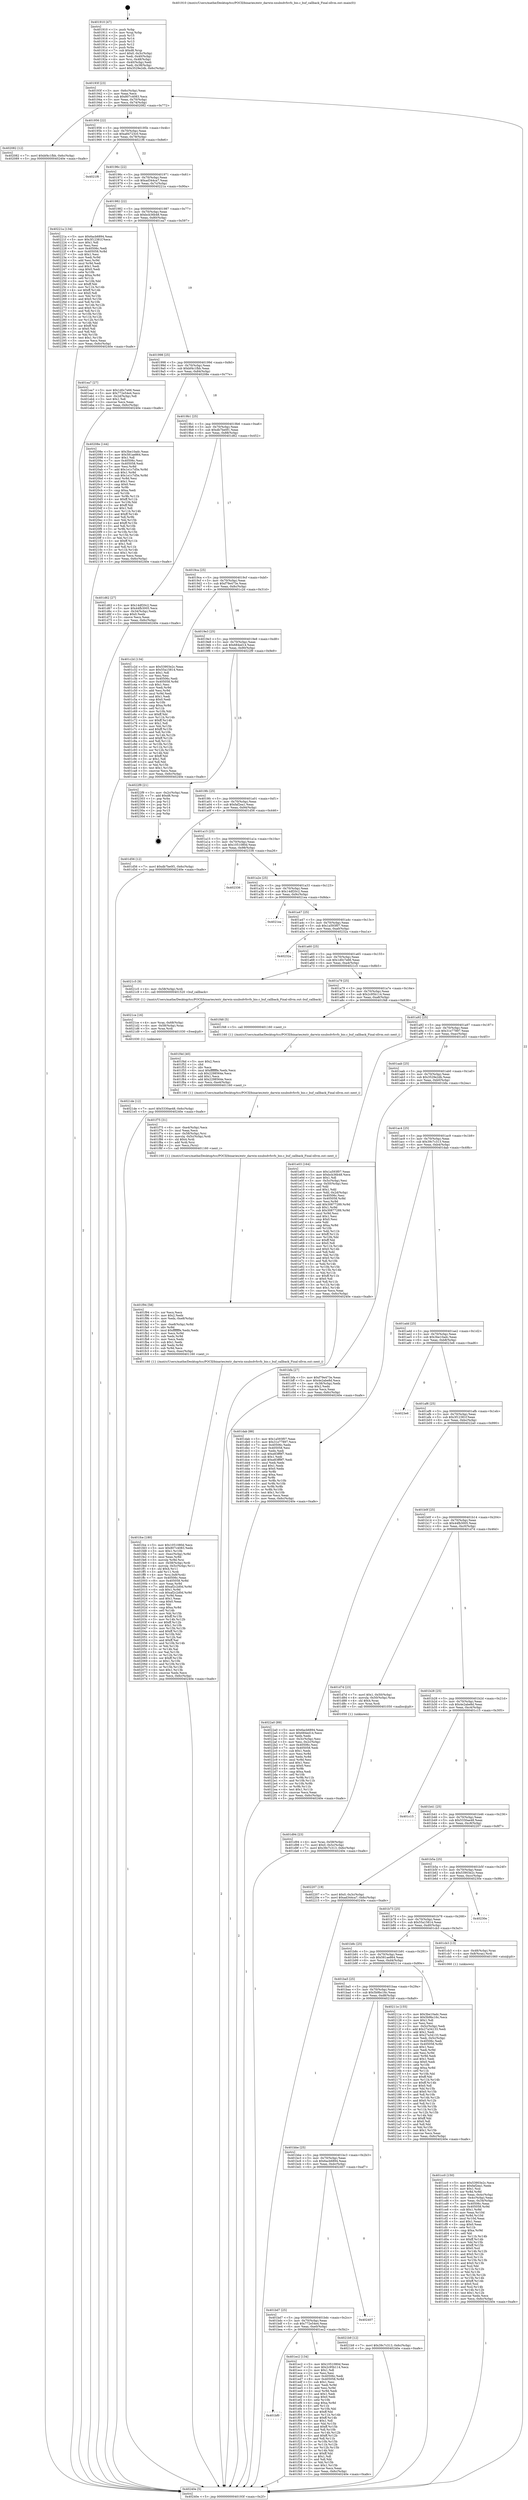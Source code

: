 digraph "0x401910" {
  label = "0x401910 (/mnt/c/Users/mathe/Desktop/tcc/POCII/binaries/extr_darwin-xnubsdvfsvfs_bio.c_buf_callback_Final-ollvm.out::main(0))"
  labelloc = "t"
  node[shape=record]

  Entry [label="",width=0.3,height=0.3,shape=circle,fillcolor=black,style=filled]
  "0x40193f" [label="{
     0x40193f [23]\l
     | [instrs]\l
     &nbsp;&nbsp;0x40193f \<+3\>: mov -0x6c(%rbp),%eax\l
     &nbsp;&nbsp;0x401942 \<+2\>: mov %eax,%ecx\l
     &nbsp;&nbsp;0x401944 \<+6\>: sub $0x807c4083,%ecx\l
     &nbsp;&nbsp;0x40194a \<+3\>: mov %eax,-0x70(%rbp)\l
     &nbsp;&nbsp;0x40194d \<+3\>: mov %ecx,-0x74(%rbp)\l
     &nbsp;&nbsp;0x401950 \<+6\>: je 0000000000402082 \<main+0x772\>\l
  }"]
  "0x402082" [label="{
     0x402082 [12]\l
     | [instrs]\l
     &nbsp;&nbsp;0x402082 \<+7\>: movl $0xbf4c1fbb,-0x6c(%rbp)\l
     &nbsp;&nbsp;0x402089 \<+5\>: jmp 000000000040240e \<main+0xafe\>\l
  }"]
  "0x401956" [label="{
     0x401956 [22]\l
     | [instrs]\l
     &nbsp;&nbsp;0x401956 \<+5\>: jmp 000000000040195b \<main+0x4b\>\l
     &nbsp;&nbsp;0x40195b \<+3\>: mov -0x70(%rbp),%eax\l
     &nbsp;&nbsp;0x40195e \<+5\>: sub $0xa84723c0,%eax\l
     &nbsp;&nbsp;0x401963 \<+3\>: mov %eax,-0x78(%rbp)\l
     &nbsp;&nbsp;0x401966 \<+6\>: je 00000000004021f6 \<main+0x8e6\>\l
  }"]
  Exit [label="",width=0.3,height=0.3,shape=circle,fillcolor=black,style=filled,peripheries=2]
  "0x4021f6" [label="{
     0x4021f6\l
  }", style=dashed]
  "0x40196c" [label="{
     0x40196c [22]\l
     | [instrs]\l
     &nbsp;&nbsp;0x40196c \<+5\>: jmp 0000000000401971 \<main+0x61\>\l
     &nbsp;&nbsp;0x401971 \<+3\>: mov -0x70(%rbp),%eax\l
     &nbsp;&nbsp;0x401974 \<+5\>: sub $0xad344ca7,%eax\l
     &nbsp;&nbsp;0x401979 \<+3\>: mov %eax,-0x7c(%rbp)\l
     &nbsp;&nbsp;0x40197c \<+6\>: je 000000000040221a \<main+0x90a\>\l
  }"]
  "0x4021de" [label="{
     0x4021de [12]\l
     | [instrs]\l
     &nbsp;&nbsp;0x4021de \<+7\>: movl $0x5330ae48,-0x6c(%rbp)\l
     &nbsp;&nbsp;0x4021e5 \<+5\>: jmp 000000000040240e \<main+0xafe\>\l
  }"]
  "0x40221a" [label="{
     0x40221a [134]\l
     | [instrs]\l
     &nbsp;&nbsp;0x40221a \<+5\>: mov $0x6acb6894,%eax\l
     &nbsp;&nbsp;0x40221f \<+5\>: mov $0x3f12381f,%ecx\l
     &nbsp;&nbsp;0x402224 \<+2\>: mov $0x1,%dl\l
     &nbsp;&nbsp;0x402226 \<+2\>: xor %esi,%esi\l
     &nbsp;&nbsp;0x402228 \<+7\>: mov 0x40506c,%edi\l
     &nbsp;&nbsp;0x40222f \<+8\>: mov 0x405058,%r8d\l
     &nbsp;&nbsp;0x402237 \<+3\>: sub $0x1,%esi\l
     &nbsp;&nbsp;0x40223a \<+3\>: mov %edi,%r9d\l
     &nbsp;&nbsp;0x40223d \<+3\>: add %esi,%r9d\l
     &nbsp;&nbsp;0x402240 \<+4\>: imul %r9d,%edi\l
     &nbsp;&nbsp;0x402244 \<+3\>: and $0x1,%edi\l
     &nbsp;&nbsp;0x402247 \<+3\>: cmp $0x0,%edi\l
     &nbsp;&nbsp;0x40224a \<+4\>: sete %r10b\l
     &nbsp;&nbsp;0x40224e \<+4\>: cmp $0xa,%r8d\l
     &nbsp;&nbsp;0x402252 \<+4\>: setl %r11b\l
     &nbsp;&nbsp;0x402256 \<+3\>: mov %r10b,%bl\l
     &nbsp;&nbsp;0x402259 \<+3\>: xor $0xff,%bl\l
     &nbsp;&nbsp;0x40225c \<+3\>: mov %r11b,%r14b\l
     &nbsp;&nbsp;0x40225f \<+4\>: xor $0xff,%r14b\l
     &nbsp;&nbsp;0x402263 \<+3\>: xor $0x0,%dl\l
     &nbsp;&nbsp;0x402266 \<+3\>: mov %bl,%r15b\l
     &nbsp;&nbsp;0x402269 \<+4\>: and $0x0,%r15b\l
     &nbsp;&nbsp;0x40226d \<+3\>: and %dl,%r10b\l
     &nbsp;&nbsp;0x402270 \<+3\>: mov %r14b,%r12b\l
     &nbsp;&nbsp;0x402273 \<+4\>: and $0x0,%r12b\l
     &nbsp;&nbsp;0x402277 \<+3\>: and %dl,%r11b\l
     &nbsp;&nbsp;0x40227a \<+3\>: or %r10b,%r15b\l
     &nbsp;&nbsp;0x40227d \<+3\>: or %r11b,%r12b\l
     &nbsp;&nbsp;0x402280 \<+3\>: xor %r12b,%r15b\l
     &nbsp;&nbsp;0x402283 \<+3\>: or %r14b,%bl\l
     &nbsp;&nbsp;0x402286 \<+3\>: xor $0xff,%bl\l
     &nbsp;&nbsp;0x402289 \<+3\>: or $0x0,%dl\l
     &nbsp;&nbsp;0x40228c \<+2\>: and %dl,%bl\l
     &nbsp;&nbsp;0x40228e \<+3\>: or %bl,%r15b\l
     &nbsp;&nbsp;0x402291 \<+4\>: test $0x1,%r15b\l
     &nbsp;&nbsp;0x402295 \<+3\>: cmovne %ecx,%eax\l
     &nbsp;&nbsp;0x402298 \<+3\>: mov %eax,-0x6c(%rbp)\l
     &nbsp;&nbsp;0x40229b \<+5\>: jmp 000000000040240e \<main+0xafe\>\l
  }"]
  "0x401982" [label="{
     0x401982 [22]\l
     | [instrs]\l
     &nbsp;&nbsp;0x401982 \<+5\>: jmp 0000000000401987 \<main+0x77\>\l
     &nbsp;&nbsp;0x401987 \<+3\>: mov -0x70(%rbp),%eax\l
     &nbsp;&nbsp;0x40198a \<+5\>: sub $0xbcb36b48,%eax\l
     &nbsp;&nbsp;0x40198f \<+3\>: mov %eax,-0x80(%rbp)\l
     &nbsp;&nbsp;0x401992 \<+6\>: je 0000000000401ea7 \<main+0x597\>\l
  }"]
  "0x4021ce" [label="{
     0x4021ce [16]\l
     | [instrs]\l
     &nbsp;&nbsp;0x4021ce \<+4\>: mov %rax,-0x68(%rbp)\l
     &nbsp;&nbsp;0x4021d2 \<+4\>: mov -0x58(%rbp),%rax\l
     &nbsp;&nbsp;0x4021d6 \<+3\>: mov %rax,%rdi\l
     &nbsp;&nbsp;0x4021d9 \<+5\>: call 0000000000401030 \<free@plt\>\l
     | [calls]\l
     &nbsp;&nbsp;0x401030 \{1\} (unknown)\l
  }"]
  "0x401ea7" [label="{
     0x401ea7 [27]\l
     | [instrs]\l
     &nbsp;&nbsp;0x401ea7 \<+5\>: mov $0x1d0c7e66,%eax\l
     &nbsp;&nbsp;0x401eac \<+5\>: mov $0x772e54e4,%ecx\l
     &nbsp;&nbsp;0x401eb1 \<+3\>: mov -0x2d(%rbp),%dl\l
     &nbsp;&nbsp;0x401eb4 \<+3\>: test $0x1,%dl\l
     &nbsp;&nbsp;0x401eb7 \<+3\>: cmovne %ecx,%eax\l
     &nbsp;&nbsp;0x401eba \<+3\>: mov %eax,-0x6c(%rbp)\l
     &nbsp;&nbsp;0x401ebd \<+5\>: jmp 000000000040240e \<main+0xafe\>\l
  }"]
  "0x401998" [label="{
     0x401998 [25]\l
     | [instrs]\l
     &nbsp;&nbsp;0x401998 \<+5\>: jmp 000000000040199d \<main+0x8d\>\l
     &nbsp;&nbsp;0x40199d \<+3\>: mov -0x70(%rbp),%eax\l
     &nbsp;&nbsp;0x4019a0 \<+5\>: sub $0xbf4c1fbb,%eax\l
     &nbsp;&nbsp;0x4019a5 \<+6\>: mov %eax,-0x84(%rbp)\l
     &nbsp;&nbsp;0x4019ab \<+6\>: je 000000000040208e \<main+0x77e\>\l
  }"]
  "0x401fce" [label="{
     0x401fce [180]\l
     | [instrs]\l
     &nbsp;&nbsp;0x401fce \<+5\>: mov $0x1051080d,%ecx\l
     &nbsp;&nbsp;0x401fd3 \<+5\>: mov $0x807c4083,%edx\l
     &nbsp;&nbsp;0x401fd8 \<+3\>: mov $0x1,%r10b\l
     &nbsp;&nbsp;0x401fdb \<+7\>: mov -0xec(%rbp),%r8d\l
     &nbsp;&nbsp;0x401fe2 \<+4\>: imul %eax,%r8d\l
     &nbsp;&nbsp;0x401fe6 \<+3\>: movslq %r8d,%rsi\l
     &nbsp;&nbsp;0x401fe9 \<+4\>: mov -0x58(%rbp),%rdi\l
     &nbsp;&nbsp;0x401fed \<+4\>: movslq -0x5c(%rbp),%r11\l
     &nbsp;&nbsp;0x401ff1 \<+4\>: shl $0x4,%r11\l
     &nbsp;&nbsp;0x401ff5 \<+3\>: add %r11,%rdi\l
     &nbsp;&nbsp;0x401ff8 \<+4\>: mov %rsi,0x8(%rdi)\l
     &nbsp;&nbsp;0x401ffc \<+7\>: mov 0x40506c,%eax\l
     &nbsp;&nbsp;0x402003 \<+8\>: mov 0x405058,%r8d\l
     &nbsp;&nbsp;0x40200b \<+3\>: mov %eax,%r9d\l
     &nbsp;&nbsp;0x40200e \<+7\>: add $0xaf2c2d0d,%r9d\l
     &nbsp;&nbsp;0x402015 \<+4\>: sub $0x1,%r9d\l
     &nbsp;&nbsp;0x402019 \<+7\>: sub $0xaf2c2d0d,%r9d\l
     &nbsp;&nbsp;0x402020 \<+4\>: imul %r9d,%eax\l
     &nbsp;&nbsp;0x402024 \<+3\>: and $0x1,%eax\l
     &nbsp;&nbsp;0x402027 \<+3\>: cmp $0x0,%eax\l
     &nbsp;&nbsp;0x40202a \<+3\>: sete %bl\l
     &nbsp;&nbsp;0x40202d \<+4\>: cmp $0xa,%r8d\l
     &nbsp;&nbsp;0x402031 \<+4\>: setl %r14b\l
     &nbsp;&nbsp;0x402035 \<+3\>: mov %bl,%r15b\l
     &nbsp;&nbsp;0x402038 \<+4\>: xor $0xff,%r15b\l
     &nbsp;&nbsp;0x40203c \<+3\>: mov %r14b,%r12b\l
     &nbsp;&nbsp;0x40203f \<+4\>: xor $0xff,%r12b\l
     &nbsp;&nbsp;0x402043 \<+4\>: xor $0x1,%r10b\l
     &nbsp;&nbsp;0x402047 \<+3\>: mov %r15b,%r13b\l
     &nbsp;&nbsp;0x40204a \<+4\>: and $0xff,%r13b\l
     &nbsp;&nbsp;0x40204e \<+3\>: and %r10b,%bl\l
     &nbsp;&nbsp;0x402051 \<+3\>: mov %r12b,%al\l
     &nbsp;&nbsp;0x402054 \<+2\>: and $0xff,%al\l
     &nbsp;&nbsp;0x402056 \<+3\>: and %r10b,%r14b\l
     &nbsp;&nbsp;0x402059 \<+3\>: or %bl,%r13b\l
     &nbsp;&nbsp;0x40205c \<+3\>: or %r14b,%al\l
     &nbsp;&nbsp;0x40205f \<+3\>: xor %al,%r13b\l
     &nbsp;&nbsp;0x402062 \<+3\>: or %r12b,%r15b\l
     &nbsp;&nbsp;0x402065 \<+4\>: xor $0xff,%r15b\l
     &nbsp;&nbsp;0x402069 \<+4\>: or $0x1,%r10b\l
     &nbsp;&nbsp;0x40206d \<+3\>: and %r10b,%r15b\l
     &nbsp;&nbsp;0x402070 \<+3\>: or %r15b,%r13b\l
     &nbsp;&nbsp;0x402073 \<+4\>: test $0x1,%r13b\l
     &nbsp;&nbsp;0x402077 \<+3\>: cmovne %edx,%ecx\l
     &nbsp;&nbsp;0x40207a \<+3\>: mov %ecx,-0x6c(%rbp)\l
     &nbsp;&nbsp;0x40207d \<+5\>: jmp 000000000040240e \<main+0xafe\>\l
  }"]
  "0x40208e" [label="{
     0x40208e [144]\l
     | [instrs]\l
     &nbsp;&nbsp;0x40208e \<+5\>: mov $0x3be10adc,%eax\l
     &nbsp;&nbsp;0x402093 \<+5\>: mov $0x581ae864,%ecx\l
     &nbsp;&nbsp;0x402098 \<+2\>: mov $0x1,%dl\l
     &nbsp;&nbsp;0x40209a \<+7\>: mov 0x40506c,%esi\l
     &nbsp;&nbsp;0x4020a1 \<+7\>: mov 0x405058,%edi\l
     &nbsp;&nbsp;0x4020a8 \<+3\>: mov %esi,%r8d\l
     &nbsp;&nbsp;0x4020ab \<+7\>: add $0x1e1c7d5e,%r8d\l
     &nbsp;&nbsp;0x4020b2 \<+4\>: sub $0x1,%r8d\l
     &nbsp;&nbsp;0x4020b6 \<+7\>: sub $0x1e1c7d5e,%r8d\l
     &nbsp;&nbsp;0x4020bd \<+4\>: imul %r8d,%esi\l
     &nbsp;&nbsp;0x4020c1 \<+3\>: and $0x1,%esi\l
     &nbsp;&nbsp;0x4020c4 \<+3\>: cmp $0x0,%esi\l
     &nbsp;&nbsp;0x4020c7 \<+4\>: sete %r9b\l
     &nbsp;&nbsp;0x4020cb \<+3\>: cmp $0xa,%edi\l
     &nbsp;&nbsp;0x4020ce \<+4\>: setl %r10b\l
     &nbsp;&nbsp;0x4020d2 \<+3\>: mov %r9b,%r11b\l
     &nbsp;&nbsp;0x4020d5 \<+4\>: xor $0xff,%r11b\l
     &nbsp;&nbsp;0x4020d9 \<+3\>: mov %r10b,%bl\l
     &nbsp;&nbsp;0x4020dc \<+3\>: xor $0xff,%bl\l
     &nbsp;&nbsp;0x4020df \<+3\>: xor $0x1,%dl\l
     &nbsp;&nbsp;0x4020e2 \<+3\>: mov %r11b,%r14b\l
     &nbsp;&nbsp;0x4020e5 \<+4\>: and $0xff,%r14b\l
     &nbsp;&nbsp;0x4020e9 \<+3\>: and %dl,%r9b\l
     &nbsp;&nbsp;0x4020ec \<+3\>: mov %bl,%r15b\l
     &nbsp;&nbsp;0x4020ef \<+4\>: and $0xff,%r15b\l
     &nbsp;&nbsp;0x4020f3 \<+3\>: and %dl,%r10b\l
     &nbsp;&nbsp;0x4020f6 \<+3\>: or %r9b,%r14b\l
     &nbsp;&nbsp;0x4020f9 \<+3\>: or %r10b,%r15b\l
     &nbsp;&nbsp;0x4020fc \<+3\>: xor %r15b,%r14b\l
     &nbsp;&nbsp;0x4020ff \<+3\>: or %bl,%r11b\l
     &nbsp;&nbsp;0x402102 \<+4\>: xor $0xff,%r11b\l
     &nbsp;&nbsp;0x402106 \<+3\>: or $0x1,%dl\l
     &nbsp;&nbsp;0x402109 \<+3\>: and %dl,%r11b\l
     &nbsp;&nbsp;0x40210c \<+3\>: or %r11b,%r14b\l
     &nbsp;&nbsp;0x40210f \<+4\>: test $0x1,%r14b\l
     &nbsp;&nbsp;0x402113 \<+3\>: cmovne %ecx,%eax\l
     &nbsp;&nbsp;0x402116 \<+3\>: mov %eax,-0x6c(%rbp)\l
     &nbsp;&nbsp;0x402119 \<+5\>: jmp 000000000040240e \<main+0xafe\>\l
  }"]
  "0x4019b1" [label="{
     0x4019b1 [25]\l
     | [instrs]\l
     &nbsp;&nbsp;0x4019b1 \<+5\>: jmp 00000000004019b6 \<main+0xa6\>\l
     &nbsp;&nbsp;0x4019b6 \<+3\>: mov -0x70(%rbp),%eax\l
     &nbsp;&nbsp;0x4019b9 \<+5\>: sub $0xdb7be0f1,%eax\l
     &nbsp;&nbsp;0x4019be \<+6\>: mov %eax,-0x88(%rbp)\l
     &nbsp;&nbsp;0x4019c4 \<+6\>: je 0000000000401d62 \<main+0x452\>\l
  }"]
  "0x401f94" [label="{
     0x401f94 [58]\l
     | [instrs]\l
     &nbsp;&nbsp;0x401f94 \<+2\>: xor %ecx,%ecx\l
     &nbsp;&nbsp;0x401f96 \<+5\>: mov $0x2,%edx\l
     &nbsp;&nbsp;0x401f9b \<+6\>: mov %edx,-0xe8(%rbp)\l
     &nbsp;&nbsp;0x401fa1 \<+1\>: cltd\l
     &nbsp;&nbsp;0x401fa2 \<+7\>: mov -0xe8(%rbp),%r8d\l
     &nbsp;&nbsp;0x401fa9 \<+3\>: idiv %r8d\l
     &nbsp;&nbsp;0x401fac \<+6\>: imul $0xfffffffe,%edx,%edx\l
     &nbsp;&nbsp;0x401fb2 \<+3\>: mov %ecx,%r9d\l
     &nbsp;&nbsp;0x401fb5 \<+3\>: sub %edx,%r9d\l
     &nbsp;&nbsp;0x401fb8 \<+2\>: mov %ecx,%edx\l
     &nbsp;&nbsp;0x401fba \<+3\>: sub $0x1,%edx\l
     &nbsp;&nbsp;0x401fbd \<+3\>: add %edx,%r9d\l
     &nbsp;&nbsp;0x401fc0 \<+3\>: sub %r9d,%ecx\l
     &nbsp;&nbsp;0x401fc3 \<+6\>: mov %ecx,-0xec(%rbp)\l
     &nbsp;&nbsp;0x401fc9 \<+5\>: call 0000000000401160 \<next_i\>\l
     | [calls]\l
     &nbsp;&nbsp;0x401160 \{1\} (/mnt/c/Users/mathe/Desktop/tcc/POCII/binaries/extr_darwin-xnubsdvfsvfs_bio.c_buf_callback_Final-ollvm.out::next_i)\l
  }"]
  "0x401d62" [label="{
     0x401d62 [27]\l
     | [instrs]\l
     &nbsp;&nbsp;0x401d62 \<+5\>: mov $0x14df20c2,%eax\l
     &nbsp;&nbsp;0x401d67 \<+5\>: mov $0x44fb3005,%ecx\l
     &nbsp;&nbsp;0x401d6c \<+3\>: mov -0x34(%rbp),%edx\l
     &nbsp;&nbsp;0x401d6f \<+3\>: cmp $0x0,%edx\l
     &nbsp;&nbsp;0x401d72 \<+3\>: cmove %ecx,%eax\l
     &nbsp;&nbsp;0x401d75 \<+3\>: mov %eax,-0x6c(%rbp)\l
     &nbsp;&nbsp;0x401d78 \<+5\>: jmp 000000000040240e \<main+0xafe\>\l
  }"]
  "0x4019ca" [label="{
     0x4019ca [25]\l
     | [instrs]\l
     &nbsp;&nbsp;0x4019ca \<+5\>: jmp 00000000004019cf \<main+0xbf\>\l
     &nbsp;&nbsp;0x4019cf \<+3\>: mov -0x70(%rbp),%eax\l
     &nbsp;&nbsp;0x4019d2 \<+5\>: sub $0xf79e473e,%eax\l
     &nbsp;&nbsp;0x4019d7 \<+6\>: mov %eax,-0x8c(%rbp)\l
     &nbsp;&nbsp;0x4019dd \<+6\>: je 0000000000401c2d \<main+0x31d\>\l
  }"]
  "0x401f75" [label="{
     0x401f75 [31]\l
     | [instrs]\l
     &nbsp;&nbsp;0x401f75 \<+6\>: mov -0xe4(%rbp),%ecx\l
     &nbsp;&nbsp;0x401f7b \<+3\>: imul %eax,%ecx\l
     &nbsp;&nbsp;0x401f7e \<+4\>: mov -0x58(%rbp),%rsi\l
     &nbsp;&nbsp;0x401f82 \<+4\>: movslq -0x5c(%rbp),%rdi\l
     &nbsp;&nbsp;0x401f86 \<+4\>: shl $0x4,%rdi\l
     &nbsp;&nbsp;0x401f8a \<+3\>: add %rdi,%rsi\l
     &nbsp;&nbsp;0x401f8d \<+2\>: mov %ecx,(%rsi)\l
     &nbsp;&nbsp;0x401f8f \<+5\>: call 0000000000401160 \<next_i\>\l
     | [calls]\l
     &nbsp;&nbsp;0x401160 \{1\} (/mnt/c/Users/mathe/Desktop/tcc/POCII/binaries/extr_darwin-xnubsdvfsvfs_bio.c_buf_callback_Final-ollvm.out::next_i)\l
  }"]
  "0x401c2d" [label="{
     0x401c2d [134]\l
     | [instrs]\l
     &nbsp;&nbsp;0x401c2d \<+5\>: mov $0x53903e2c,%eax\l
     &nbsp;&nbsp;0x401c32 \<+5\>: mov $0x55a15814,%ecx\l
     &nbsp;&nbsp;0x401c37 \<+2\>: mov $0x1,%dl\l
     &nbsp;&nbsp;0x401c39 \<+2\>: xor %esi,%esi\l
     &nbsp;&nbsp;0x401c3b \<+7\>: mov 0x40506c,%edi\l
     &nbsp;&nbsp;0x401c42 \<+8\>: mov 0x405058,%r8d\l
     &nbsp;&nbsp;0x401c4a \<+3\>: sub $0x1,%esi\l
     &nbsp;&nbsp;0x401c4d \<+3\>: mov %edi,%r9d\l
     &nbsp;&nbsp;0x401c50 \<+3\>: add %esi,%r9d\l
     &nbsp;&nbsp;0x401c53 \<+4\>: imul %r9d,%edi\l
     &nbsp;&nbsp;0x401c57 \<+3\>: and $0x1,%edi\l
     &nbsp;&nbsp;0x401c5a \<+3\>: cmp $0x0,%edi\l
     &nbsp;&nbsp;0x401c5d \<+4\>: sete %r10b\l
     &nbsp;&nbsp;0x401c61 \<+4\>: cmp $0xa,%r8d\l
     &nbsp;&nbsp;0x401c65 \<+4\>: setl %r11b\l
     &nbsp;&nbsp;0x401c69 \<+3\>: mov %r10b,%bl\l
     &nbsp;&nbsp;0x401c6c \<+3\>: xor $0xff,%bl\l
     &nbsp;&nbsp;0x401c6f \<+3\>: mov %r11b,%r14b\l
     &nbsp;&nbsp;0x401c72 \<+4\>: xor $0xff,%r14b\l
     &nbsp;&nbsp;0x401c76 \<+3\>: xor $0x1,%dl\l
     &nbsp;&nbsp;0x401c79 \<+3\>: mov %bl,%r15b\l
     &nbsp;&nbsp;0x401c7c \<+4\>: and $0xff,%r15b\l
     &nbsp;&nbsp;0x401c80 \<+3\>: and %dl,%r10b\l
     &nbsp;&nbsp;0x401c83 \<+3\>: mov %r14b,%r12b\l
     &nbsp;&nbsp;0x401c86 \<+4\>: and $0xff,%r12b\l
     &nbsp;&nbsp;0x401c8a \<+3\>: and %dl,%r11b\l
     &nbsp;&nbsp;0x401c8d \<+3\>: or %r10b,%r15b\l
     &nbsp;&nbsp;0x401c90 \<+3\>: or %r11b,%r12b\l
     &nbsp;&nbsp;0x401c93 \<+3\>: xor %r12b,%r15b\l
     &nbsp;&nbsp;0x401c96 \<+3\>: or %r14b,%bl\l
     &nbsp;&nbsp;0x401c99 \<+3\>: xor $0xff,%bl\l
     &nbsp;&nbsp;0x401c9c \<+3\>: or $0x1,%dl\l
     &nbsp;&nbsp;0x401c9f \<+2\>: and %dl,%bl\l
     &nbsp;&nbsp;0x401ca1 \<+3\>: or %bl,%r15b\l
     &nbsp;&nbsp;0x401ca4 \<+4\>: test $0x1,%r15b\l
     &nbsp;&nbsp;0x401ca8 \<+3\>: cmovne %ecx,%eax\l
     &nbsp;&nbsp;0x401cab \<+3\>: mov %eax,-0x6c(%rbp)\l
     &nbsp;&nbsp;0x401cae \<+5\>: jmp 000000000040240e \<main+0xafe\>\l
  }"]
  "0x4019e3" [label="{
     0x4019e3 [25]\l
     | [instrs]\l
     &nbsp;&nbsp;0x4019e3 \<+5\>: jmp 00000000004019e8 \<main+0xd8\>\l
     &nbsp;&nbsp;0x4019e8 \<+3\>: mov -0x70(%rbp),%eax\l
     &nbsp;&nbsp;0x4019eb \<+5\>: sub $0x684ed14,%eax\l
     &nbsp;&nbsp;0x4019f0 \<+6\>: mov %eax,-0x90(%rbp)\l
     &nbsp;&nbsp;0x4019f6 \<+6\>: je 00000000004022f9 \<main+0x9e9\>\l
  }"]
  "0x401f4d" [label="{
     0x401f4d [40]\l
     | [instrs]\l
     &nbsp;&nbsp;0x401f4d \<+5\>: mov $0x2,%ecx\l
     &nbsp;&nbsp;0x401f52 \<+1\>: cltd\l
     &nbsp;&nbsp;0x401f53 \<+2\>: idiv %ecx\l
     &nbsp;&nbsp;0x401f55 \<+6\>: imul $0xfffffffe,%edx,%ecx\l
     &nbsp;&nbsp;0x401f5b \<+6\>: sub $0x2298564e,%ecx\l
     &nbsp;&nbsp;0x401f61 \<+3\>: add $0x1,%ecx\l
     &nbsp;&nbsp;0x401f64 \<+6\>: add $0x2298564e,%ecx\l
     &nbsp;&nbsp;0x401f6a \<+6\>: mov %ecx,-0xe4(%rbp)\l
     &nbsp;&nbsp;0x401f70 \<+5\>: call 0000000000401160 \<next_i\>\l
     | [calls]\l
     &nbsp;&nbsp;0x401160 \{1\} (/mnt/c/Users/mathe/Desktop/tcc/POCII/binaries/extr_darwin-xnubsdvfsvfs_bio.c_buf_callback_Final-ollvm.out::next_i)\l
  }"]
  "0x4022f9" [label="{
     0x4022f9 [21]\l
     | [instrs]\l
     &nbsp;&nbsp;0x4022f9 \<+3\>: mov -0x2c(%rbp),%eax\l
     &nbsp;&nbsp;0x4022fc \<+7\>: add $0xd8,%rsp\l
     &nbsp;&nbsp;0x402303 \<+1\>: pop %rbx\l
     &nbsp;&nbsp;0x402304 \<+2\>: pop %r12\l
     &nbsp;&nbsp;0x402306 \<+2\>: pop %r13\l
     &nbsp;&nbsp;0x402308 \<+2\>: pop %r14\l
     &nbsp;&nbsp;0x40230a \<+2\>: pop %r15\l
     &nbsp;&nbsp;0x40230c \<+1\>: pop %rbp\l
     &nbsp;&nbsp;0x40230d \<+1\>: ret\l
  }"]
  "0x4019fc" [label="{
     0x4019fc [25]\l
     | [instrs]\l
     &nbsp;&nbsp;0x4019fc \<+5\>: jmp 0000000000401a01 \<main+0xf1\>\l
     &nbsp;&nbsp;0x401a01 \<+3\>: mov -0x70(%rbp),%eax\l
     &nbsp;&nbsp;0x401a04 \<+5\>: sub $0xfaf2ea1,%eax\l
     &nbsp;&nbsp;0x401a09 \<+6\>: mov %eax,-0x94(%rbp)\l
     &nbsp;&nbsp;0x401a0f \<+6\>: je 0000000000401d56 \<main+0x446\>\l
  }"]
  "0x401bf0" [label="{
     0x401bf0\l
  }", style=dashed]
  "0x401d56" [label="{
     0x401d56 [12]\l
     | [instrs]\l
     &nbsp;&nbsp;0x401d56 \<+7\>: movl $0xdb7be0f1,-0x6c(%rbp)\l
     &nbsp;&nbsp;0x401d5d \<+5\>: jmp 000000000040240e \<main+0xafe\>\l
  }"]
  "0x401a15" [label="{
     0x401a15 [25]\l
     | [instrs]\l
     &nbsp;&nbsp;0x401a15 \<+5\>: jmp 0000000000401a1a \<main+0x10a\>\l
     &nbsp;&nbsp;0x401a1a \<+3\>: mov -0x70(%rbp),%eax\l
     &nbsp;&nbsp;0x401a1d \<+5\>: sub $0x1051080d,%eax\l
     &nbsp;&nbsp;0x401a22 \<+6\>: mov %eax,-0x98(%rbp)\l
     &nbsp;&nbsp;0x401a28 \<+6\>: je 0000000000402336 \<main+0xa26\>\l
  }"]
  "0x401ec2" [label="{
     0x401ec2 [134]\l
     | [instrs]\l
     &nbsp;&nbsp;0x401ec2 \<+5\>: mov $0x1051080d,%eax\l
     &nbsp;&nbsp;0x401ec7 \<+5\>: mov $0x2c95b114,%ecx\l
     &nbsp;&nbsp;0x401ecc \<+2\>: mov $0x1,%dl\l
     &nbsp;&nbsp;0x401ece \<+2\>: xor %esi,%esi\l
     &nbsp;&nbsp;0x401ed0 \<+7\>: mov 0x40506c,%edi\l
     &nbsp;&nbsp;0x401ed7 \<+8\>: mov 0x405058,%r8d\l
     &nbsp;&nbsp;0x401edf \<+3\>: sub $0x1,%esi\l
     &nbsp;&nbsp;0x401ee2 \<+3\>: mov %edi,%r9d\l
     &nbsp;&nbsp;0x401ee5 \<+3\>: add %esi,%r9d\l
     &nbsp;&nbsp;0x401ee8 \<+4\>: imul %r9d,%edi\l
     &nbsp;&nbsp;0x401eec \<+3\>: and $0x1,%edi\l
     &nbsp;&nbsp;0x401eef \<+3\>: cmp $0x0,%edi\l
     &nbsp;&nbsp;0x401ef2 \<+4\>: sete %r10b\l
     &nbsp;&nbsp;0x401ef6 \<+4\>: cmp $0xa,%r8d\l
     &nbsp;&nbsp;0x401efa \<+4\>: setl %r11b\l
     &nbsp;&nbsp;0x401efe \<+3\>: mov %r10b,%bl\l
     &nbsp;&nbsp;0x401f01 \<+3\>: xor $0xff,%bl\l
     &nbsp;&nbsp;0x401f04 \<+3\>: mov %r11b,%r14b\l
     &nbsp;&nbsp;0x401f07 \<+4\>: xor $0xff,%r14b\l
     &nbsp;&nbsp;0x401f0b \<+3\>: xor $0x1,%dl\l
     &nbsp;&nbsp;0x401f0e \<+3\>: mov %bl,%r15b\l
     &nbsp;&nbsp;0x401f11 \<+4\>: and $0xff,%r15b\l
     &nbsp;&nbsp;0x401f15 \<+3\>: and %dl,%r10b\l
     &nbsp;&nbsp;0x401f18 \<+3\>: mov %r14b,%r12b\l
     &nbsp;&nbsp;0x401f1b \<+4\>: and $0xff,%r12b\l
     &nbsp;&nbsp;0x401f1f \<+3\>: and %dl,%r11b\l
     &nbsp;&nbsp;0x401f22 \<+3\>: or %r10b,%r15b\l
     &nbsp;&nbsp;0x401f25 \<+3\>: or %r11b,%r12b\l
     &nbsp;&nbsp;0x401f28 \<+3\>: xor %r12b,%r15b\l
     &nbsp;&nbsp;0x401f2b \<+3\>: or %r14b,%bl\l
     &nbsp;&nbsp;0x401f2e \<+3\>: xor $0xff,%bl\l
     &nbsp;&nbsp;0x401f31 \<+3\>: or $0x1,%dl\l
     &nbsp;&nbsp;0x401f34 \<+2\>: and %dl,%bl\l
     &nbsp;&nbsp;0x401f36 \<+3\>: or %bl,%r15b\l
     &nbsp;&nbsp;0x401f39 \<+4\>: test $0x1,%r15b\l
     &nbsp;&nbsp;0x401f3d \<+3\>: cmovne %ecx,%eax\l
     &nbsp;&nbsp;0x401f40 \<+3\>: mov %eax,-0x6c(%rbp)\l
     &nbsp;&nbsp;0x401f43 \<+5\>: jmp 000000000040240e \<main+0xafe\>\l
  }"]
  "0x402336" [label="{
     0x402336\l
  }", style=dashed]
  "0x401a2e" [label="{
     0x401a2e [25]\l
     | [instrs]\l
     &nbsp;&nbsp;0x401a2e \<+5\>: jmp 0000000000401a33 \<main+0x123\>\l
     &nbsp;&nbsp;0x401a33 \<+3\>: mov -0x70(%rbp),%eax\l
     &nbsp;&nbsp;0x401a36 \<+5\>: sub $0x14df20c2,%eax\l
     &nbsp;&nbsp;0x401a3b \<+6\>: mov %eax,-0x9c(%rbp)\l
     &nbsp;&nbsp;0x401a41 \<+6\>: je 00000000004021ea \<main+0x8da\>\l
  }"]
  "0x401bd7" [label="{
     0x401bd7 [25]\l
     | [instrs]\l
     &nbsp;&nbsp;0x401bd7 \<+5\>: jmp 0000000000401bdc \<main+0x2cc\>\l
     &nbsp;&nbsp;0x401bdc \<+3\>: mov -0x70(%rbp),%eax\l
     &nbsp;&nbsp;0x401bdf \<+5\>: sub $0x772e54e4,%eax\l
     &nbsp;&nbsp;0x401be4 \<+6\>: mov %eax,-0xe0(%rbp)\l
     &nbsp;&nbsp;0x401bea \<+6\>: je 0000000000401ec2 \<main+0x5b2\>\l
  }"]
  "0x4021ea" [label="{
     0x4021ea\l
  }", style=dashed]
  "0x401a47" [label="{
     0x401a47 [25]\l
     | [instrs]\l
     &nbsp;&nbsp;0x401a47 \<+5\>: jmp 0000000000401a4c \<main+0x13c\>\l
     &nbsp;&nbsp;0x401a4c \<+3\>: mov -0x70(%rbp),%eax\l
     &nbsp;&nbsp;0x401a4f \<+5\>: sub $0x1a593f07,%eax\l
     &nbsp;&nbsp;0x401a54 \<+6\>: mov %eax,-0xa0(%rbp)\l
     &nbsp;&nbsp;0x401a5a \<+6\>: je 000000000040232a \<main+0xa1a\>\l
  }"]
  "0x402407" [label="{
     0x402407\l
  }", style=dashed]
  "0x40232a" [label="{
     0x40232a\l
  }", style=dashed]
  "0x401a60" [label="{
     0x401a60 [25]\l
     | [instrs]\l
     &nbsp;&nbsp;0x401a60 \<+5\>: jmp 0000000000401a65 \<main+0x155\>\l
     &nbsp;&nbsp;0x401a65 \<+3\>: mov -0x70(%rbp),%eax\l
     &nbsp;&nbsp;0x401a68 \<+5\>: sub $0x1d0c7e66,%eax\l
     &nbsp;&nbsp;0x401a6d \<+6\>: mov %eax,-0xa4(%rbp)\l
     &nbsp;&nbsp;0x401a73 \<+6\>: je 00000000004021c5 \<main+0x8b5\>\l
  }"]
  "0x401bbe" [label="{
     0x401bbe [25]\l
     | [instrs]\l
     &nbsp;&nbsp;0x401bbe \<+5\>: jmp 0000000000401bc3 \<main+0x2b3\>\l
     &nbsp;&nbsp;0x401bc3 \<+3\>: mov -0x70(%rbp),%eax\l
     &nbsp;&nbsp;0x401bc6 \<+5\>: sub $0x6acb6894,%eax\l
     &nbsp;&nbsp;0x401bcb \<+6\>: mov %eax,-0xdc(%rbp)\l
     &nbsp;&nbsp;0x401bd1 \<+6\>: je 0000000000402407 \<main+0xaf7\>\l
  }"]
  "0x4021c5" [label="{
     0x4021c5 [9]\l
     | [instrs]\l
     &nbsp;&nbsp;0x4021c5 \<+4\>: mov -0x58(%rbp),%rdi\l
     &nbsp;&nbsp;0x4021c9 \<+5\>: call 0000000000401520 \<buf_callback\>\l
     | [calls]\l
     &nbsp;&nbsp;0x401520 \{1\} (/mnt/c/Users/mathe/Desktop/tcc/POCII/binaries/extr_darwin-xnubsdvfsvfs_bio.c_buf_callback_Final-ollvm.out::buf_callback)\l
  }"]
  "0x401a79" [label="{
     0x401a79 [25]\l
     | [instrs]\l
     &nbsp;&nbsp;0x401a79 \<+5\>: jmp 0000000000401a7e \<main+0x16e\>\l
     &nbsp;&nbsp;0x401a7e \<+3\>: mov -0x70(%rbp),%eax\l
     &nbsp;&nbsp;0x401a81 \<+5\>: sub $0x2c95b114,%eax\l
     &nbsp;&nbsp;0x401a86 \<+6\>: mov %eax,-0xa8(%rbp)\l
     &nbsp;&nbsp;0x401a8c \<+6\>: je 0000000000401f48 \<main+0x638\>\l
  }"]
  "0x4021b9" [label="{
     0x4021b9 [12]\l
     | [instrs]\l
     &nbsp;&nbsp;0x4021b9 \<+7\>: movl $0x39c7c313,-0x6c(%rbp)\l
     &nbsp;&nbsp;0x4021c0 \<+5\>: jmp 000000000040240e \<main+0xafe\>\l
  }"]
  "0x401f48" [label="{
     0x401f48 [5]\l
     | [instrs]\l
     &nbsp;&nbsp;0x401f48 \<+5\>: call 0000000000401160 \<next_i\>\l
     | [calls]\l
     &nbsp;&nbsp;0x401160 \{1\} (/mnt/c/Users/mathe/Desktop/tcc/POCII/binaries/extr_darwin-xnubsdvfsvfs_bio.c_buf_callback_Final-ollvm.out::next_i)\l
  }"]
  "0x401a92" [label="{
     0x401a92 [25]\l
     | [instrs]\l
     &nbsp;&nbsp;0x401a92 \<+5\>: jmp 0000000000401a97 \<main+0x187\>\l
     &nbsp;&nbsp;0x401a97 \<+3\>: mov -0x70(%rbp),%eax\l
     &nbsp;&nbsp;0x401a9a \<+5\>: sub $0x31e77897,%eax\l
     &nbsp;&nbsp;0x401a9f \<+6\>: mov %eax,-0xac(%rbp)\l
     &nbsp;&nbsp;0x401aa5 \<+6\>: je 0000000000401e03 \<main+0x4f3\>\l
  }"]
  "0x401ba5" [label="{
     0x401ba5 [25]\l
     | [instrs]\l
     &nbsp;&nbsp;0x401ba5 \<+5\>: jmp 0000000000401baa \<main+0x29a\>\l
     &nbsp;&nbsp;0x401baa \<+3\>: mov -0x70(%rbp),%eax\l
     &nbsp;&nbsp;0x401bad \<+5\>: sub $0x5b9bc16c,%eax\l
     &nbsp;&nbsp;0x401bb2 \<+6\>: mov %eax,-0xd8(%rbp)\l
     &nbsp;&nbsp;0x401bb8 \<+6\>: je 00000000004021b9 \<main+0x8a9\>\l
  }"]
  "0x401e03" [label="{
     0x401e03 [164]\l
     | [instrs]\l
     &nbsp;&nbsp;0x401e03 \<+5\>: mov $0x1a593f07,%eax\l
     &nbsp;&nbsp;0x401e08 \<+5\>: mov $0xbcb36b48,%ecx\l
     &nbsp;&nbsp;0x401e0d \<+2\>: mov $0x1,%dl\l
     &nbsp;&nbsp;0x401e0f \<+3\>: mov -0x5c(%rbp),%esi\l
     &nbsp;&nbsp;0x401e12 \<+3\>: cmp -0x50(%rbp),%esi\l
     &nbsp;&nbsp;0x401e15 \<+4\>: setl %dil\l
     &nbsp;&nbsp;0x401e19 \<+4\>: and $0x1,%dil\l
     &nbsp;&nbsp;0x401e1d \<+4\>: mov %dil,-0x2d(%rbp)\l
     &nbsp;&nbsp;0x401e21 \<+7\>: mov 0x40506c,%esi\l
     &nbsp;&nbsp;0x401e28 \<+8\>: mov 0x405058,%r8d\l
     &nbsp;&nbsp;0x401e30 \<+3\>: mov %esi,%r9d\l
     &nbsp;&nbsp;0x401e33 \<+7\>: add $0x30877289,%r9d\l
     &nbsp;&nbsp;0x401e3a \<+4\>: sub $0x1,%r9d\l
     &nbsp;&nbsp;0x401e3e \<+7\>: sub $0x30877289,%r9d\l
     &nbsp;&nbsp;0x401e45 \<+4\>: imul %r9d,%esi\l
     &nbsp;&nbsp;0x401e49 \<+3\>: and $0x1,%esi\l
     &nbsp;&nbsp;0x401e4c \<+3\>: cmp $0x0,%esi\l
     &nbsp;&nbsp;0x401e4f \<+4\>: sete %dil\l
     &nbsp;&nbsp;0x401e53 \<+4\>: cmp $0xa,%r8d\l
     &nbsp;&nbsp;0x401e57 \<+4\>: setl %r10b\l
     &nbsp;&nbsp;0x401e5b \<+3\>: mov %dil,%r11b\l
     &nbsp;&nbsp;0x401e5e \<+4\>: xor $0xff,%r11b\l
     &nbsp;&nbsp;0x401e62 \<+3\>: mov %r10b,%bl\l
     &nbsp;&nbsp;0x401e65 \<+3\>: xor $0xff,%bl\l
     &nbsp;&nbsp;0x401e68 \<+3\>: xor $0x0,%dl\l
     &nbsp;&nbsp;0x401e6b \<+3\>: mov %r11b,%r14b\l
     &nbsp;&nbsp;0x401e6e \<+4\>: and $0x0,%r14b\l
     &nbsp;&nbsp;0x401e72 \<+3\>: and %dl,%dil\l
     &nbsp;&nbsp;0x401e75 \<+3\>: mov %bl,%r15b\l
     &nbsp;&nbsp;0x401e78 \<+4\>: and $0x0,%r15b\l
     &nbsp;&nbsp;0x401e7c \<+3\>: and %dl,%r10b\l
     &nbsp;&nbsp;0x401e7f \<+3\>: or %dil,%r14b\l
     &nbsp;&nbsp;0x401e82 \<+3\>: or %r10b,%r15b\l
     &nbsp;&nbsp;0x401e85 \<+3\>: xor %r15b,%r14b\l
     &nbsp;&nbsp;0x401e88 \<+3\>: or %bl,%r11b\l
     &nbsp;&nbsp;0x401e8b \<+4\>: xor $0xff,%r11b\l
     &nbsp;&nbsp;0x401e8f \<+3\>: or $0x0,%dl\l
     &nbsp;&nbsp;0x401e92 \<+3\>: and %dl,%r11b\l
     &nbsp;&nbsp;0x401e95 \<+3\>: or %r11b,%r14b\l
     &nbsp;&nbsp;0x401e98 \<+4\>: test $0x1,%r14b\l
     &nbsp;&nbsp;0x401e9c \<+3\>: cmovne %ecx,%eax\l
     &nbsp;&nbsp;0x401e9f \<+3\>: mov %eax,-0x6c(%rbp)\l
     &nbsp;&nbsp;0x401ea2 \<+5\>: jmp 000000000040240e \<main+0xafe\>\l
  }"]
  "0x401aab" [label="{
     0x401aab [25]\l
     | [instrs]\l
     &nbsp;&nbsp;0x401aab \<+5\>: jmp 0000000000401ab0 \<main+0x1a0\>\l
     &nbsp;&nbsp;0x401ab0 \<+3\>: mov -0x70(%rbp),%eax\l
     &nbsp;&nbsp;0x401ab3 \<+5\>: sub $0x3529e2db,%eax\l
     &nbsp;&nbsp;0x401ab8 \<+6\>: mov %eax,-0xb0(%rbp)\l
     &nbsp;&nbsp;0x401abe \<+6\>: je 0000000000401bfa \<main+0x2ea\>\l
  }"]
  "0x40211e" [label="{
     0x40211e [155]\l
     | [instrs]\l
     &nbsp;&nbsp;0x40211e \<+5\>: mov $0x3be10adc,%eax\l
     &nbsp;&nbsp;0x402123 \<+5\>: mov $0x5b9bc16c,%ecx\l
     &nbsp;&nbsp;0x402128 \<+2\>: mov $0x1,%dl\l
     &nbsp;&nbsp;0x40212a \<+2\>: xor %esi,%esi\l
     &nbsp;&nbsp;0x40212c \<+3\>: mov -0x5c(%rbp),%edi\l
     &nbsp;&nbsp;0x40212f \<+6\>: add $0x27a34133,%edi\l
     &nbsp;&nbsp;0x402135 \<+3\>: add $0x1,%edi\l
     &nbsp;&nbsp;0x402138 \<+6\>: sub $0x27a34133,%edi\l
     &nbsp;&nbsp;0x40213e \<+3\>: mov %edi,-0x5c(%rbp)\l
     &nbsp;&nbsp;0x402141 \<+7\>: mov 0x40506c,%edi\l
     &nbsp;&nbsp;0x402148 \<+8\>: mov 0x405058,%r8d\l
     &nbsp;&nbsp;0x402150 \<+3\>: sub $0x1,%esi\l
     &nbsp;&nbsp;0x402153 \<+3\>: mov %edi,%r9d\l
     &nbsp;&nbsp;0x402156 \<+3\>: add %esi,%r9d\l
     &nbsp;&nbsp;0x402159 \<+4\>: imul %r9d,%edi\l
     &nbsp;&nbsp;0x40215d \<+3\>: and $0x1,%edi\l
     &nbsp;&nbsp;0x402160 \<+3\>: cmp $0x0,%edi\l
     &nbsp;&nbsp;0x402163 \<+4\>: sete %r10b\l
     &nbsp;&nbsp;0x402167 \<+4\>: cmp $0xa,%r8d\l
     &nbsp;&nbsp;0x40216b \<+4\>: setl %r11b\l
     &nbsp;&nbsp;0x40216f \<+3\>: mov %r10b,%bl\l
     &nbsp;&nbsp;0x402172 \<+3\>: xor $0xff,%bl\l
     &nbsp;&nbsp;0x402175 \<+3\>: mov %r11b,%r14b\l
     &nbsp;&nbsp;0x402178 \<+4\>: xor $0xff,%r14b\l
     &nbsp;&nbsp;0x40217c \<+3\>: xor $0x0,%dl\l
     &nbsp;&nbsp;0x40217f \<+3\>: mov %bl,%r15b\l
     &nbsp;&nbsp;0x402182 \<+4\>: and $0x0,%r15b\l
     &nbsp;&nbsp;0x402186 \<+3\>: and %dl,%r10b\l
     &nbsp;&nbsp;0x402189 \<+3\>: mov %r14b,%r12b\l
     &nbsp;&nbsp;0x40218c \<+4\>: and $0x0,%r12b\l
     &nbsp;&nbsp;0x402190 \<+3\>: and %dl,%r11b\l
     &nbsp;&nbsp;0x402193 \<+3\>: or %r10b,%r15b\l
     &nbsp;&nbsp;0x402196 \<+3\>: or %r11b,%r12b\l
     &nbsp;&nbsp;0x402199 \<+3\>: xor %r12b,%r15b\l
     &nbsp;&nbsp;0x40219c \<+3\>: or %r14b,%bl\l
     &nbsp;&nbsp;0x40219f \<+3\>: xor $0xff,%bl\l
     &nbsp;&nbsp;0x4021a2 \<+3\>: or $0x0,%dl\l
     &nbsp;&nbsp;0x4021a5 \<+2\>: and %dl,%bl\l
     &nbsp;&nbsp;0x4021a7 \<+3\>: or %bl,%r15b\l
     &nbsp;&nbsp;0x4021aa \<+4\>: test $0x1,%r15b\l
     &nbsp;&nbsp;0x4021ae \<+3\>: cmovne %ecx,%eax\l
     &nbsp;&nbsp;0x4021b1 \<+3\>: mov %eax,-0x6c(%rbp)\l
     &nbsp;&nbsp;0x4021b4 \<+5\>: jmp 000000000040240e \<main+0xafe\>\l
  }"]
  "0x401bfa" [label="{
     0x401bfa [27]\l
     | [instrs]\l
     &nbsp;&nbsp;0x401bfa \<+5\>: mov $0xf79e473e,%eax\l
     &nbsp;&nbsp;0x401bff \<+5\>: mov $0x4e2abe8d,%ecx\l
     &nbsp;&nbsp;0x401c04 \<+3\>: mov -0x38(%rbp),%edx\l
     &nbsp;&nbsp;0x401c07 \<+3\>: cmp $0x2,%edx\l
     &nbsp;&nbsp;0x401c0a \<+3\>: cmovne %ecx,%eax\l
     &nbsp;&nbsp;0x401c0d \<+3\>: mov %eax,-0x6c(%rbp)\l
     &nbsp;&nbsp;0x401c10 \<+5\>: jmp 000000000040240e \<main+0xafe\>\l
  }"]
  "0x401ac4" [label="{
     0x401ac4 [25]\l
     | [instrs]\l
     &nbsp;&nbsp;0x401ac4 \<+5\>: jmp 0000000000401ac9 \<main+0x1b9\>\l
     &nbsp;&nbsp;0x401ac9 \<+3\>: mov -0x70(%rbp),%eax\l
     &nbsp;&nbsp;0x401acc \<+5\>: sub $0x39c7c313,%eax\l
     &nbsp;&nbsp;0x401ad1 \<+6\>: mov %eax,-0xb4(%rbp)\l
     &nbsp;&nbsp;0x401ad7 \<+6\>: je 0000000000401dab \<main+0x49b\>\l
  }"]
  "0x40240e" [label="{
     0x40240e [5]\l
     | [instrs]\l
     &nbsp;&nbsp;0x40240e \<+5\>: jmp 000000000040193f \<main+0x2f\>\l
  }"]
  "0x401910" [label="{
     0x401910 [47]\l
     | [instrs]\l
     &nbsp;&nbsp;0x401910 \<+1\>: push %rbp\l
     &nbsp;&nbsp;0x401911 \<+3\>: mov %rsp,%rbp\l
     &nbsp;&nbsp;0x401914 \<+2\>: push %r15\l
     &nbsp;&nbsp;0x401916 \<+2\>: push %r14\l
     &nbsp;&nbsp;0x401918 \<+2\>: push %r13\l
     &nbsp;&nbsp;0x40191a \<+2\>: push %r12\l
     &nbsp;&nbsp;0x40191c \<+1\>: push %rbx\l
     &nbsp;&nbsp;0x40191d \<+7\>: sub $0xd8,%rsp\l
     &nbsp;&nbsp;0x401924 \<+7\>: movl $0x0,-0x3c(%rbp)\l
     &nbsp;&nbsp;0x40192b \<+3\>: mov %edi,-0x40(%rbp)\l
     &nbsp;&nbsp;0x40192e \<+4\>: mov %rsi,-0x48(%rbp)\l
     &nbsp;&nbsp;0x401932 \<+3\>: mov -0x40(%rbp),%edi\l
     &nbsp;&nbsp;0x401935 \<+3\>: mov %edi,-0x38(%rbp)\l
     &nbsp;&nbsp;0x401938 \<+7\>: movl $0x3529e2db,-0x6c(%rbp)\l
  }"]
  "0x401d94" [label="{
     0x401d94 [23]\l
     | [instrs]\l
     &nbsp;&nbsp;0x401d94 \<+4\>: mov %rax,-0x58(%rbp)\l
     &nbsp;&nbsp;0x401d98 \<+7\>: movl $0x0,-0x5c(%rbp)\l
     &nbsp;&nbsp;0x401d9f \<+7\>: movl $0x39c7c313,-0x6c(%rbp)\l
     &nbsp;&nbsp;0x401da6 \<+5\>: jmp 000000000040240e \<main+0xafe\>\l
  }"]
  "0x401dab" [label="{
     0x401dab [88]\l
     | [instrs]\l
     &nbsp;&nbsp;0x401dab \<+5\>: mov $0x1a593f07,%eax\l
     &nbsp;&nbsp;0x401db0 \<+5\>: mov $0x31e77897,%ecx\l
     &nbsp;&nbsp;0x401db5 \<+7\>: mov 0x40506c,%edx\l
     &nbsp;&nbsp;0x401dbc \<+7\>: mov 0x405058,%esi\l
     &nbsp;&nbsp;0x401dc3 \<+2\>: mov %edx,%edi\l
     &nbsp;&nbsp;0x401dc5 \<+6\>: sub $0xe83ff9f7,%edi\l
     &nbsp;&nbsp;0x401dcb \<+3\>: sub $0x1,%edi\l
     &nbsp;&nbsp;0x401dce \<+6\>: add $0xe83ff9f7,%edi\l
     &nbsp;&nbsp;0x401dd4 \<+3\>: imul %edi,%edx\l
     &nbsp;&nbsp;0x401dd7 \<+3\>: and $0x1,%edx\l
     &nbsp;&nbsp;0x401dda \<+3\>: cmp $0x0,%edx\l
     &nbsp;&nbsp;0x401ddd \<+4\>: sete %r8b\l
     &nbsp;&nbsp;0x401de1 \<+3\>: cmp $0xa,%esi\l
     &nbsp;&nbsp;0x401de4 \<+4\>: setl %r9b\l
     &nbsp;&nbsp;0x401de8 \<+3\>: mov %r8b,%r10b\l
     &nbsp;&nbsp;0x401deb \<+3\>: and %r9b,%r10b\l
     &nbsp;&nbsp;0x401dee \<+3\>: xor %r9b,%r8b\l
     &nbsp;&nbsp;0x401df1 \<+3\>: or %r8b,%r10b\l
     &nbsp;&nbsp;0x401df4 \<+4\>: test $0x1,%r10b\l
     &nbsp;&nbsp;0x401df8 \<+3\>: cmovne %ecx,%eax\l
     &nbsp;&nbsp;0x401dfb \<+3\>: mov %eax,-0x6c(%rbp)\l
     &nbsp;&nbsp;0x401dfe \<+5\>: jmp 000000000040240e \<main+0xafe\>\l
  }"]
  "0x401add" [label="{
     0x401add [25]\l
     | [instrs]\l
     &nbsp;&nbsp;0x401add \<+5\>: jmp 0000000000401ae2 \<main+0x1d2\>\l
     &nbsp;&nbsp;0x401ae2 \<+3\>: mov -0x70(%rbp),%eax\l
     &nbsp;&nbsp;0x401ae5 \<+5\>: sub $0x3be10adc,%eax\l
     &nbsp;&nbsp;0x401aea \<+6\>: mov %eax,-0xb8(%rbp)\l
     &nbsp;&nbsp;0x401af0 \<+6\>: je 00000000004023e6 \<main+0xad6\>\l
  }"]
  "0x401cc0" [label="{
     0x401cc0 [150]\l
     | [instrs]\l
     &nbsp;&nbsp;0x401cc0 \<+5\>: mov $0x53903e2c,%ecx\l
     &nbsp;&nbsp;0x401cc5 \<+5\>: mov $0xfaf2ea1,%edx\l
     &nbsp;&nbsp;0x401cca \<+3\>: mov $0x1,%sil\l
     &nbsp;&nbsp;0x401ccd \<+3\>: xor %r8d,%r8d\l
     &nbsp;&nbsp;0x401cd0 \<+3\>: mov %eax,-0x4c(%rbp)\l
     &nbsp;&nbsp;0x401cd3 \<+3\>: mov -0x4c(%rbp),%eax\l
     &nbsp;&nbsp;0x401cd6 \<+3\>: mov %eax,-0x34(%rbp)\l
     &nbsp;&nbsp;0x401cd9 \<+7\>: mov 0x40506c,%eax\l
     &nbsp;&nbsp;0x401ce0 \<+8\>: mov 0x405058,%r9d\l
     &nbsp;&nbsp;0x401ce8 \<+4\>: sub $0x1,%r8d\l
     &nbsp;&nbsp;0x401cec \<+3\>: mov %eax,%r10d\l
     &nbsp;&nbsp;0x401cef \<+3\>: add %r8d,%r10d\l
     &nbsp;&nbsp;0x401cf2 \<+4\>: imul %r10d,%eax\l
     &nbsp;&nbsp;0x401cf6 \<+3\>: and $0x1,%eax\l
     &nbsp;&nbsp;0x401cf9 \<+3\>: cmp $0x0,%eax\l
     &nbsp;&nbsp;0x401cfc \<+4\>: sete %r11b\l
     &nbsp;&nbsp;0x401d00 \<+4\>: cmp $0xa,%r9d\l
     &nbsp;&nbsp;0x401d04 \<+3\>: setl %bl\l
     &nbsp;&nbsp;0x401d07 \<+3\>: mov %r11b,%r14b\l
     &nbsp;&nbsp;0x401d0a \<+4\>: xor $0xff,%r14b\l
     &nbsp;&nbsp;0x401d0e \<+3\>: mov %bl,%r15b\l
     &nbsp;&nbsp;0x401d11 \<+4\>: xor $0xff,%r15b\l
     &nbsp;&nbsp;0x401d15 \<+4\>: xor $0x0,%sil\l
     &nbsp;&nbsp;0x401d19 \<+3\>: mov %r14b,%r12b\l
     &nbsp;&nbsp;0x401d1c \<+4\>: and $0x0,%r12b\l
     &nbsp;&nbsp;0x401d20 \<+3\>: and %sil,%r11b\l
     &nbsp;&nbsp;0x401d23 \<+3\>: mov %r15b,%r13b\l
     &nbsp;&nbsp;0x401d26 \<+4\>: and $0x0,%r13b\l
     &nbsp;&nbsp;0x401d2a \<+3\>: and %sil,%bl\l
     &nbsp;&nbsp;0x401d2d \<+3\>: or %r11b,%r12b\l
     &nbsp;&nbsp;0x401d30 \<+3\>: or %bl,%r13b\l
     &nbsp;&nbsp;0x401d33 \<+3\>: xor %r13b,%r12b\l
     &nbsp;&nbsp;0x401d36 \<+3\>: or %r15b,%r14b\l
     &nbsp;&nbsp;0x401d39 \<+4\>: xor $0xff,%r14b\l
     &nbsp;&nbsp;0x401d3d \<+4\>: or $0x0,%sil\l
     &nbsp;&nbsp;0x401d41 \<+3\>: and %sil,%r14b\l
     &nbsp;&nbsp;0x401d44 \<+3\>: or %r14b,%r12b\l
     &nbsp;&nbsp;0x401d47 \<+4\>: test $0x1,%r12b\l
     &nbsp;&nbsp;0x401d4b \<+3\>: cmovne %edx,%ecx\l
     &nbsp;&nbsp;0x401d4e \<+3\>: mov %ecx,-0x6c(%rbp)\l
     &nbsp;&nbsp;0x401d51 \<+5\>: jmp 000000000040240e \<main+0xafe\>\l
  }"]
  "0x4023e6" [label="{
     0x4023e6\l
  }", style=dashed]
  "0x401af6" [label="{
     0x401af6 [25]\l
     | [instrs]\l
     &nbsp;&nbsp;0x401af6 \<+5\>: jmp 0000000000401afb \<main+0x1eb\>\l
     &nbsp;&nbsp;0x401afb \<+3\>: mov -0x70(%rbp),%eax\l
     &nbsp;&nbsp;0x401afe \<+5\>: sub $0x3f12381f,%eax\l
     &nbsp;&nbsp;0x401b03 \<+6\>: mov %eax,-0xbc(%rbp)\l
     &nbsp;&nbsp;0x401b09 \<+6\>: je 00000000004022a0 \<main+0x990\>\l
  }"]
  "0x401b8c" [label="{
     0x401b8c [25]\l
     | [instrs]\l
     &nbsp;&nbsp;0x401b8c \<+5\>: jmp 0000000000401b91 \<main+0x281\>\l
     &nbsp;&nbsp;0x401b91 \<+3\>: mov -0x70(%rbp),%eax\l
     &nbsp;&nbsp;0x401b94 \<+5\>: sub $0x581ae864,%eax\l
     &nbsp;&nbsp;0x401b99 \<+6\>: mov %eax,-0xd4(%rbp)\l
     &nbsp;&nbsp;0x401b9f \<+6\>: je 000000000040211e \<main+0x80e\>\l
  }"]
  "0x4022a0" [label="{
     0x4022a0 [89]\l
     | [instrs]\l
     &nbsp;&nbsp;0x4022a0 \<+5\>: mov $0x6acb6894,%eax\l
     &nbsp;&nbsp;0x4022a5 \<+5\>: mov $0x684ed14,%ecx\l
     &nbsp;&nbsp;0x4022aa \<+2\>: xor %edx,%edx\l
     &nbsp;&nbsp;0x4022ac \<+3\>: mov -0x3c(%rbp),%esi\l
     &nbsp;&nbsp;0x4022af \<+3\>: mov %esi,-0x2c(%rbp)\l
     &nbsp;&nbsp;0x4022b2 \<+7\>: mov 0x40506c,%esi\l
     &nbsp;&nbsp;0x4022b9 \<+7\>: mov 0x405058,%edi\l
     &nbsp;&nbsp;0x4022c0 \<+3\>: sub $0x1,%edx\l
     &nbsp;&nbsp;0x4022c3 \<+3\>: mov %esi,%r8d\l
     &nbsp;&nbsp;0x4022c6 \<+3\>: add %edx,%r8d\l
     &nbsp;&nbsp;0x4022c9 \<+4\>: imul %r8d,%esi\l
     &nbsp;&nbsp;0x4022cd \<+3\>: and $0x1,%esi\l
     &nbsp;&nbsp;0x4022d0 \<+3\>: cmp $0x0,%esi\l
     &nbsp;&nbsp;0x4022d3 \<+4\>: sete %r9b\l
     &nbsp;&nbsp;0x4022d7 \<+3\>: cmp $0xa,%edi\l
     &nbsp;&nbsp;0x4022da \<+4\>: setl %r10b\l
     &nbsp;&nbsp;0x4022de \<+3\>: mov %r9b,%r11b\l
     &nbsp;&nbsp;0x4022e1 \<+3\>: and %r10b,%r11b\l
     &nbsp;&nbsp;0x4022e4 \<+3\>: xor %r10b,%r9b\l
     &nbsp;&nbsp;0x4022e7 \<+3\>: or %r9b,%r11b\l
     &nbsp;&nbsp;0x4022ea \<+4\>: test $0x1,%r11b\l
     &nbsp;&nbsp;0x4022ee \<+3\>: cmovne %ecx,%eax\l
     &nbsp;&nbsp;0x4022f1 \<+3\>: mov %eax,-0x6c(%rbp)\l
     &nbsp;&nbsp;0x4022f4 \<+5\>: jmp 000000000040240e \<main+0xafe\>\l
  }"]
  "0x401b0f" [label="{
     0x401b0f [25]\l
     | [instrs]\l
     &nbsp;&nbsp;0x401b0f \<+5\>: jmp 0000000000401b14 \<main+0x204\>\l
     &nbsp;&nbsp;0x401b14 \<+3\>: mov -0x70(%rbp),%eax\l
     &nbsp;&nbsp;0x401b17 \<+5\>: sub $0x44fb3005,%eax\l
     &nbsp;&nbsp;0x401b1c \<+6\>: mov %eax,-0xc0(%rbp)\l
     &nbsp;&nbsp;0x401b22 \<+6\>: je 0000000000401d7d \<main+0x46d\>\l
  }"]
  "0x401cb3" [label="{
     0x401cb3 [13]\l
     | [instrs]\l
     &nbsp;&nbsp;0x401cb3 \<+4\>: mov -0x48(%rbp),%rax\l
     &nbsp;&nbsp;0x401cb7 \<+4\>: mov 0x8(%rax),%rdi\l
     &nbsp;&nbsp;0x401cbb \<+5\>: call 0000000000401060 \<atoi@plt\>\l
     | [calls]\l
     &nbsp;&nbsp;0x401060 \{1\} (unknown)\l
  }"]
  "0x401d7d" [label="{
     0x401d7d [23]\l
     | [instrs]\l
     &nbsp;&nbsp;0x401d7d \<+7\>: movl $0x1,-0x50(%rbp)\l
     &nbsp;&nbsp;0x401d84 \<+4\>: movslq -0x50(%rbp),%rax\l
     &nbsp;&nbsp;0x401d88 \<+4\>: shl $0x4,%rax\l
     &nbsp;&nbsp;0x401d8c \<+3\>: mov %rax,%rdi\l
     &nbsp;&nbsp;0x401d8f \<+5\>: call 0000000000401050 \<malloc@plt\>\l
     | [calls]\l
     &nbsp;&nbsp;0x401050 \{1\} (unknown)\l
  }"]
  "0x401b28" [label="{
     0x401b28 [25]\l
     | [instrs]\l
     &nbsp;&nbsp;0x401b28 \<+5\>: jmp 0000000000401b2d \<main+0x21d\>\l
     &nbsp;&nbsp;0x401b2d \<+3\>: mov -0x70(%rbp),%eax\l
     &nbsp;&nbsp;0x401b30 \<+5\>: sub $0x4e2abe8d,%eax\l
     &nbsp;&nbsp;0x401b35 \<+6\>: mov %eax,-0xc4(%rbp)\l
     &nbsp;&nbsp;0x401b3b \<+6\>: je 0000000000401c15 \<main+0x305\>\l
  }"]
  "0x401b73" [label="{
     0x401b73 [25]\l
     | [instrs]\l
     &nbsp;&nbsp;0x401b73 \<+5\>: jmp 0000000000401b78 \<main+0x268\>\l
     &nbsp;&nbsp;0x401b78 \<+3\>: mov -0x70(%rbp),%eax\l
     &nbsp;&nbsp;0x401b7b \<+5\>: sub $0x55a15814,%eax\l
     &nbsp;&nbsp;0x401b80 \<+6\>: mov %eax,-0xd0(%rbp)\l
     &nbsp;&nbsp;0x401b86 \<+6\>: je 0000000000401cb3 \<main+0x3a3\>\l
  }"]
  "0x401c15" [label="{
     0x401c15\l
  }", style=dashed]
  "0x401b41" [label="{
     0x401b41 [25]\l
     | [instrs]\l
     &nbsp;&nbsp;0x401b41 \<+5\>: jmp 0000000000401b46 \<main+0x236\>\l
     &nbsp;&nbsp;0x401b46 \<+3\>: mov -0x70(%rbp),%eax\l
     &nbsp;&nbsp;0x401b49 \<+5\>: sub $0x5330ae48,%eax\l
     &nbsp;&nbsp;0x401b4e \<+6\>: mov %eax,-0xc8(%rbp)\l
     &nbsp;&nbsp;0x401b54 \<+6\>: je 0000000000402207 \<main+0x8f7\>\l
  }"]
  "0x40230e" [label="{
     0x40230e\l
  }", style=dashed]
  "0x402207" [label="{
     0x402207 [19]\l
     | [instrs]\l
     &nbsp;&nbsp;0x402207 \<+7\>: movl $0x0,-0x3c(%rbp)\l
     &nbsp;&nbsp;0x40220e \<+7\>: movl $0xad344ca7,-0x6c(%rbp)\l
     &nbsp;&nbsp;0x402215 \<+5\>: jmp 000000000040240e \<main+0xafe\>\l
  }"]
  "0x401b5a" [label="{
     0x401b5a [25]\l
     | [instrs]\l
     &nbsp;&nbsp;0x401b5a \<+5\>: jmp 0000000000401b5f \<main+0x24f\>\l
     &nbsp;&nbsp;0x401b5f \<+3\>: mov -0x70(%rbp),%eax\l
     &nbsp;&nbsp;0x401b62 \<+5\>: sub $0x53903e2c,%eax\l
     &nbsp;&nbsp;0x401b67 \<+6\>: mov %eax,-0xcc(%rbp)\l
     &nbsp;&nbsp;0x401b6d \<+6\>: je 000000000040230e \<main+0x9fe\>\l
  }"]
  Entry -> "0x401910" [label=" 1"]
  "0x40193f" -> "0x402082" [label=" 1"]
  "0x40193f" -> "0x401956" [label=" 22"]
  "0x4022f9" -> Exit [label=" 1"]
  "0x401956" -> "0x4021f6" [label=" 0"]
  "0x401956" -> "0x40196c" [label=" 22"]
  "0x4022a0" -> "0x40240e" [label=" 1"]
  "0x40196c" -> "0x40221a" [label=" 1"]
  "0x40196c" -> "0x401982" [label=" 21"]
  "0x40221a" -> "0x40240e" [label=" 1"]
  "0x401982" -> "0x401ea7" [label=" 2"]
  "0x401982" -> "0x401998" [label=" 19"]
  "0x402207" -> "0x40240e" [label=" 1"]
  "0x401998" -> "0x40208e" [label=" 1"]
  "0x401998" -> "0x4019b1" [label=" 18"]
  "0x4021de" -> "0x40240e" [label=" 1"]
  "0x4019b1" -> "0x401d62" [label=" 1"]
  "0x4019b1" -> "0x4019ca" [label=" 17"]
  "0x4021ce" -> "0x4021de" [label=" 1"]
  "0x4019ca" -> "0x401c2d" [label=" 1"]
  "0x4019ca" -> "0x4019e3" [label=" 16"]
  "0x4021c5" -> "0x4021ce" [label=" 1"]
  "0x4019e3" -> "0x4022f9" [label=" 1"]
  "0x4019e3" -> "0x4019fc" [label=" 15"]
  "0x4021b9" -> "0x40240e" [label=" 1"]
  "0x4019fc" -> "0x401d56" [label=" 1"]
  "0x4019fc" -> "0x401a15" [label=" 14"]
  "0x40211e" -> "0x40240e" [label=" 1"]
  "0x401a15" -> "0x402336" [label=" 0"]
  "0x401a15" -> "0x401a2e" [label=" 14"]
  "0x40208e" -> "0x40240e" [label=" 1"]
  "0x401a2e" -> "0x4021ea" [label=" 0"]
  "0x401a2e" -> "0x401a47" [label=" 14"]
  "0x401fce" -> "0x40240e" [label=" 1"]
  "0x401a47" -> "0x40232a" [label=" 0"]
  "0x401a47" -> "0x401a60" [label=" 14"]
  "0x401f94" -> "0x401fce" [label=" 1"]
  "0x401a60" -> "0x4021c5" [label=" 1"]
  "0x401a60" -> "0x401a79" [label=" 13"]
  "0x401f4d" -> "0x401f75" [label=" 1"]
  "0x401a79" -> "0x401f48" [label=" 1"]
  "0x401a79" -> "0x401a92" [label=" 12"]
  "0x401f48" -> "0x401f4d" [label=" 1"]
  "0x401a92" -> "0x401e03" [label=" 2"]
  "0x401a92" -> "0x401aab" [label=" 10"]
  "0x401bd7" -> "0x401bf0" [label=" 0"]
  "0x401aab" -> "0x401bfa" [label=" 1"]
  "0x401aab" -> "0x401ac4" [label=" 9"]
  "0x401bfa" -> "0x40240e" [label=" 1"]
  "0x401910" -> "0x40193f" [label=" 1"]
  "0x40240e" -> "0x40193f" [label=" 22"]
  "0x401c2d" -> "0x40240e" [label=" 1"]
  "0x401bd7" -> "0x401ec2" [label=" 1"]
  "0x401ac4" -> "0x401dab" [label=" 2"]
  "0x401ac4" -> "0x401add" [label=" 7"]
  "0x401bbe" -> "0x401bd7" [label=" 1"]
  "0x401add" -> "0x4023e6" [label=" 0"]
  "0x401add" -> "0x401af6" [label=" 7"]
  "0x401bbe" -> "0x402407" [label=" 0"]
  "0x401af6" -> "0x4022a0" [label=" 1"]
  "0x401af6" -> "0x401b0f" [label=" 6"]
  "0x401f75" -> "0x401f94" [label=" 1"]
  "0x401b0f" -> "0x401d7d" [label=" 1"]
  "0x401b0f" -> "0x401b28" [label=" 5"]
  "0x401ba5" -> "0x401bbe" [label=" 1"]
  "0x401b28" -> "0x401c15" [label=" 0"]
  "0x401b28" -> "0x401b41" [label=" 5"]
  "0x401ec2" -> "0x40240e" [label=" 1"]
  "0x401b41" -> "0x402207" [label=" 1"]
  "0x401b41" -> "0x401b5a" [label=" 4"]
  "0x401b8c" -> "0x401ba5" [label=" 2"]
  "0x401b5a" -> "0x40230e" [label=" 0"]
  "0x401b5a" -> "0x401b73" [label=" 4"]
  "0x401ba5" -> "0x4021b9" [label=" 1"]
  "0x401b73" -> "0x401cb3" [label=" 1"]
  "0x401b73" -> "0x401b8c" [label=" 3"]
  "0x401cb3" -> "0x401cc0" [label=" 1"]
  "0x401cc0" -> "0x40240e" [label=" 1"]
  "0x401d56" -> "0x40240e" [label=" 1"]
  "0x401d62" -> "0x40240e" [label=" 1"]
  "0x401d7d" -> "0x401d94" [label=" 1"]
  "0x401d94" -> "0x40240e" [label=" 1"]
  "0x401dab" -> "0x40240e" [label=" 2"]
  "0x401e03" -> "0x40240e" [label=" 2"]
  "0x401ea7" -> "0x40240e" [label=" 2"]
  "0x402082" -> "0x40240e" [label=" 1"]
  "0x401b8c" -> "0x40211e" [label=" 1"]
}
